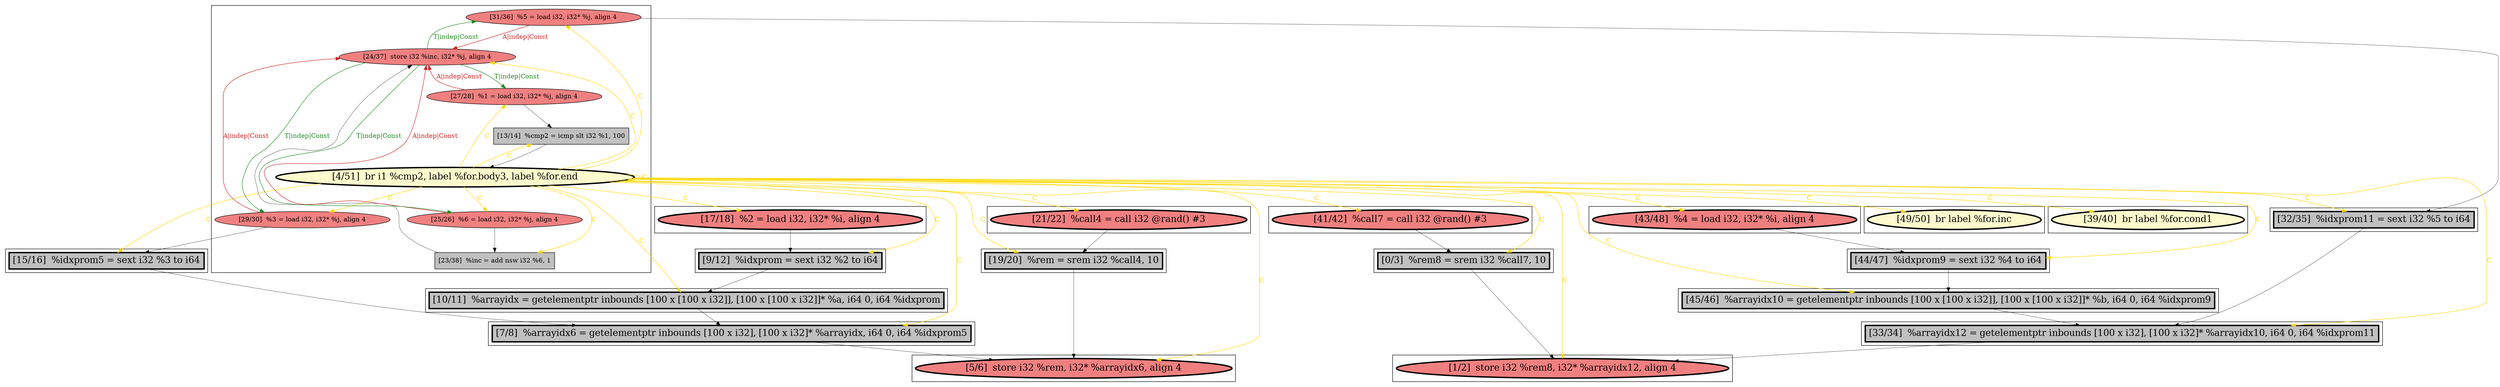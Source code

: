 
digraph G {



node1166->node1174 [style=solid,color=black,label="",penwidth=0.5,fontcolor=black ]
node1168->node1168 [style=solid,color=gold,label="C",penwidth=1.0,fontcolor=gold ]
node1168->node1157 [style=solid,color=gold,label="C",penwidth=1.0,fontcolor=gold ]
node1168->node1171 [style=solid,color=gold,label="C",penwidth=1.0,fontcolor=gold ]
node1164->node1169 [style=solid,color=firebrick3,label="A|indep|Const",penwidth=1.0,fontcolor=firebrick3 ]
node1169->node1164 [style=solid,color=forestgreen,label="T|indep|Const",penwidth=1.0,fontcolor=forestgreen ]
node1169->node1167 [style=solid,color=forestgreen,label="T|indep|Const",penwidth=1.0,fontcolor=forestgreen ]
node1168->node1176 [style=solid,color=gold,label="C",penwidth=1.0,fontcolor=gold ]
node1167->node1169 [style=solid,color=firebrick3,label="A|indep|Const",penwidth=1.0,fontcolor=firebrick3 ]
node1166->node1169 [style=solid,color=firebrick3,label="A|indep|Const",penwidth=1.0,fontcolor=firebrick3 ]
node1170->node1169 [style=solid,color=firebrick3,label="A|indep|Const",penwidth=1.0,fontcolor=firebrick3 ]
node1169->node1166 [style=solid,color=forestgreen,label="T|indep|Const",penwidth=1.0,fontcolor=forestgreen ]
node1169->node1170 [style=solid,color=forestgreen,label="T|indep|Const",penwidth=1.0,fontcolor=forestgreen ]
node1168->node1177 [style=solid,color=gold,label="C",penwidth=1.0,fontcolor=gold ]
node1172->node1163 [style=solid,color=black,label="",penwidth=0.5,fontcolor=black ]
node1168->node1159 [style=solid,color=gold,label="C",penwidth=1.0,fontcolor=gold ]
node1163->node1155 [style=solid,color=black,label="",penwidth=0.5,fontcolor=black ]
node1168->node1173 [style=solid,color=gold,label="C",penwidth=1.0,fontcolor=gold ]
node1168->node1164 [style=solid,color=gold,label="C",penwidth=1.0,fontcolor=gold ]
node1168->node1162 [style=solid,color=gold,label="C",penwidth=1.0,fontcolor=gold ]
node1168->node1166 [style=solid,color=gold,label="C",penwidth=1.0,fontcolor=gold ]
node1168->node1170 [style=solid,color=gold,label="C",penwidth=1.0,fontcolor=gold ]
node1168->node1160 [style=solid,color=gold,label="C",penwidth=1.0,fontcolor=gold ]
node1168->node1158 [style=solid,color=gold,label="C",penwidth=1.0,fontcolor=gold ]
node1168->node1167 [style=solid,color=gold,label="C",penwidth=1.0,fontcolor=gold ]
node1168->node1179 [style=solid,color=gold,label="C",penwidth=1.0,fontcolor=gold ]
node1168->node1174 [style=solid,color=gold,label="C",penwidth=1.0,fontcolor=gold ]
node1168->node1155 [style=solid,color=gold,label="C",penwidth=1.0,fontcolor=gold ]
node1160->node1180 [style=solid,color=black,label="",penwidth=0.5,fontcolor=black ]
node1170->node1160 [style=solid,color=black,label="",penwidth=0.5,fontcolor=black ]
node1168->node1161 [style=solid,color=gold,label="C",penwidth=1.0,fontcolor=gold ]
node1168->node1163 [style=solid,color=gold,label="C",penwidth=1.0,fontcolor=gold ]
node1168->node1156 [style=solid,color=gold,label="C",penwidth=1.0,fontcolor=gold ]
node1168->node1172 [style=solid,color=gold,label="C",penwidth=1.0,fontcolor=gold ]
node1168->node1178 [style=solid,color=gold,label="C",penwidth=1.0,fontcolor=gold ]
node1174->node1175 [style=solid,color=black,label="",penwidth=0.5,fontcolor=black ]
node1159->node1179 [style=solid,color=black,label="",penwidth=0.5,fontcolor=black ]
node1171->node1169 [style=solid,color=black,label="",penwidth=0.5,fontcolor=black ]
node1168->node1180 [style=solid,color=gold,label="C",penwidth=1.0,fontcolor=gold ]
node1167->node1165 [style=solid,color=black,label="",penwidth=0.5,fontcolor=black ]
node1168->node1169 [style=solid,color=gold,label="C",penwidth=1.0,fontcolor=gold ]
node1164->node1171 [style=solid,color=black,label="",penwidth=0.5,fontcolor=black ]
node1161->node1157 [style=solid,color=black,label="",penwidth=0.5,fontcolor=black ]
node1158->node1161 [style=solid,color=black,label="",penwidth=0.5,fontcolor=black ]
node1180->node1156 [style=solid,color=black,label="",penwidth=0.5,fontcolor=black ]
node1179->node1178 [style=solid,color=black,label="",penwidth=0.5,fontcolor=black ]
node1168->node1175 [style=solid,color=gold,label="C",penwidth=1.0,fontcolor=gold ]
node1177->node1156 [style=solid,color=black,label="",penwidth=0.5,fontcolor=black ]
node1157->node1175 [style=solid,color=black,label="",penwidth=0.5,fontcolor=black ]
node1178->node1180 [style=solid,color=black,label="",penwidth=0.5,fontcolor=black ]
node1165->node1168 [style=solid,color=black,label="",penwidth=0.5,fontcolor=black ]
node1175->node1155 [style=solid,color=black,label="",penwidth=0.5,fontcolor=black ]
node1168->node1165 [style=solid,color=gold,label="C",penwidth=1.0,fontcolor=gold ]
node1176->node1177 [style=solid,color=black,label="",penwidth=0.5,fontcolor=black ]


subgraph cluster18 {


node1180 [penwidth=3.0,fontsize=20,fillcolor=grey,label="[7/8]  %arrayidx6 = getelementptr inbounds [100 x i32], [100 x i32]* %arrayidx, i64 0, i64 %idxprom5",shape=rectangle,style=filled ]



}

subgraph cluster16 {


node1178 [penwidth=3.0,fontsize=20,fillcolor=grey,label="[10/11]  %arrayidx = getelementptr inbounds [100 x [100 x i32]], [100 x [100 x i32]]* %a, i64 0, i64 %idxprom",shape=rectangle,style=filled ]



}

subgraph cluster17 {


node1179 [penwidth=3.0,fontsize=20,fillcolor=grey,label="[9/12]  %idxprom = sext i32 %2 to i64",shape=rectangle,style=filled ]



}

subgraph cluster4 {


node1159 [penwidth=3.0,fontsize=20,fillcolor=lightcoral,label="[17/18]  %2 = load i32, i32* %i, align 4",shape=ellipse,style=filled ]



}

subgraph cluster3 {


node1158 [penwidth=3.0,fontsize=20,fillcolor=lightcoral,label="[43/48]  %4 = load i32, i32* %i, align 4",shape=ellipse,style=filled ]



}

subgraph cluster2 {


node1157 [penwidth=3.0,fontsize=20,fillcolor=grey,label="[45/46]  %arrayidx10 = getelementptr inbounds [100 x [100 x i32]], [100 x [100 x i32]]* %b, i64 0, i64 %idxprom9",shape=rectangle,style=filled ]



}

subgraph cluster1 {


node1156 [penwidth=3.0,fontsize=20,fillcolor=lightcoral,label="[5/6]  store i32 %rem, i32* %arrayidx6, align 4",shape=ellipse,style=filled ]



}

subgraph cluster12 {


node1174 [penwidth=3.0,fontsize=20,fillcolor=grey,label="[32/35]  %idxprom11 = sext i32 %5 to i64",shape=rectangle,style=filled ]



}

subgraph cluster5 {


node1160 [penwidth=3.0,fontsize=20,fillcolor=grey,label="[15/16]  %idxprom5 = sext i32 %3 to i64",shape=rectangle,style=filled ]



}

subgraph cluster0 {


node1155 [penwidth=3.0,fontsize=20,fillcolor=lightcoral,label="[1/2]  store i32 %rem8, i32* %arrayidx12, align 4",shape=ellipse,style=filled ]



}

subgraph cluster6 {


node1161 [penwidth=3.0,fontsize=20,fillcolor=grey,label="[44/47]  %idxprom9 = sext i32 %4 to i64",shape=rectangle,style=filled ]



}

subgraph cluster14 {


node1176 [penwidth=3.0,fontsize=20,fillcolor=lightcoral,label="[21/22]  %call4 = call i32 @rand() #3",shape=ellipse,style=filled ]



}

subgraph cluster7 {


node1162 [penwidth=3.0,fontsize=20,fillcolor=lemonchiffon,label="[39/40]  br label %for.cond1",shape=ellipse,style=filled ]



}

subgraph cluster8 {


node1163 [penwidth=3.0,fontsize=20,fillcolor=grey,label="[0/3]  %rem8 = srem i32 %call7, 10",shape=rectangle,style=filled ]



}

subgraph cluster9 {


node1165 [fillcolor=grey,label="[13/14]  %cmp2 = icmp slt i32 %1, 100",shape=rectangle,style=filled ]
node1170 [fillcolor=lightcoral,label="[29/30]  %3 = load i32, i32* %j, align 4",shape=ellipse,style=filled ]
node1164 [fillcolor=lightcoral,label="[25/26]  %6 = load i32, i32* %j, align 4",shape=ellipse,style=filled ]
node1167 [fillcolor=lightcoral,label="[27/28]  %1 = load i32, i32* %j, align 4",shape=ellipse,style=filled ]
node1166 [fillcolor=lightcoral,label="[31/36]  %5 = load i32, i32* %j, align 4",shape=ellipse,style=filled ]
node1171 [fillcolor=grey,label="[23/38]  %inc = add nsw i32 %6, 1",shape=rectangle,style=filled ]
node1169 [fillcolor=lightcoral,label="[24/37]  store i32 %inc, i32* %j, align 4",shape=ellipse,style=filled ]
node1168 [penwidth=3.0,fontsize=20,fillcolor=lemonchiffon,label="[4/51]  br i1 %cmp2, label %for.body3, label %for.end",shape=ellipse,style=filled ]



}

subgraph cluster10 {


node1172 [penwidth=3.0,fontsize=20,fillcolor=lightcoral,label="[41/42]  %call7 = call i32 @rand() #3",shape=ellipse,style=filled ]



}

subgraph cluster11 {


node1173 [penwidth=3.0,fontsize=20,fillcolor=lemonchiffon,label="[49/50]  br label %for.inc",shape=ellipse,style=filled ]



}

subgraph cluster13 {


node1175 [penwidth=3.0,fontsize=20,fillcolor=grey,label="[33/34]  %arrayidx12 = getelementptr inbounds [100 x i32], [100 x i32]* %arrayidx10, i64 0, i64 %idxprom11",shape=rectangle,style=filled ]



}

subgraph cluster15 {


node1177 [penwidth=3.0,fontsize=20,fillcolor=grey,label="[19/20]  %rem = srem i32 %call4, 10",shape=rectangle,style=filled ]



}

}
